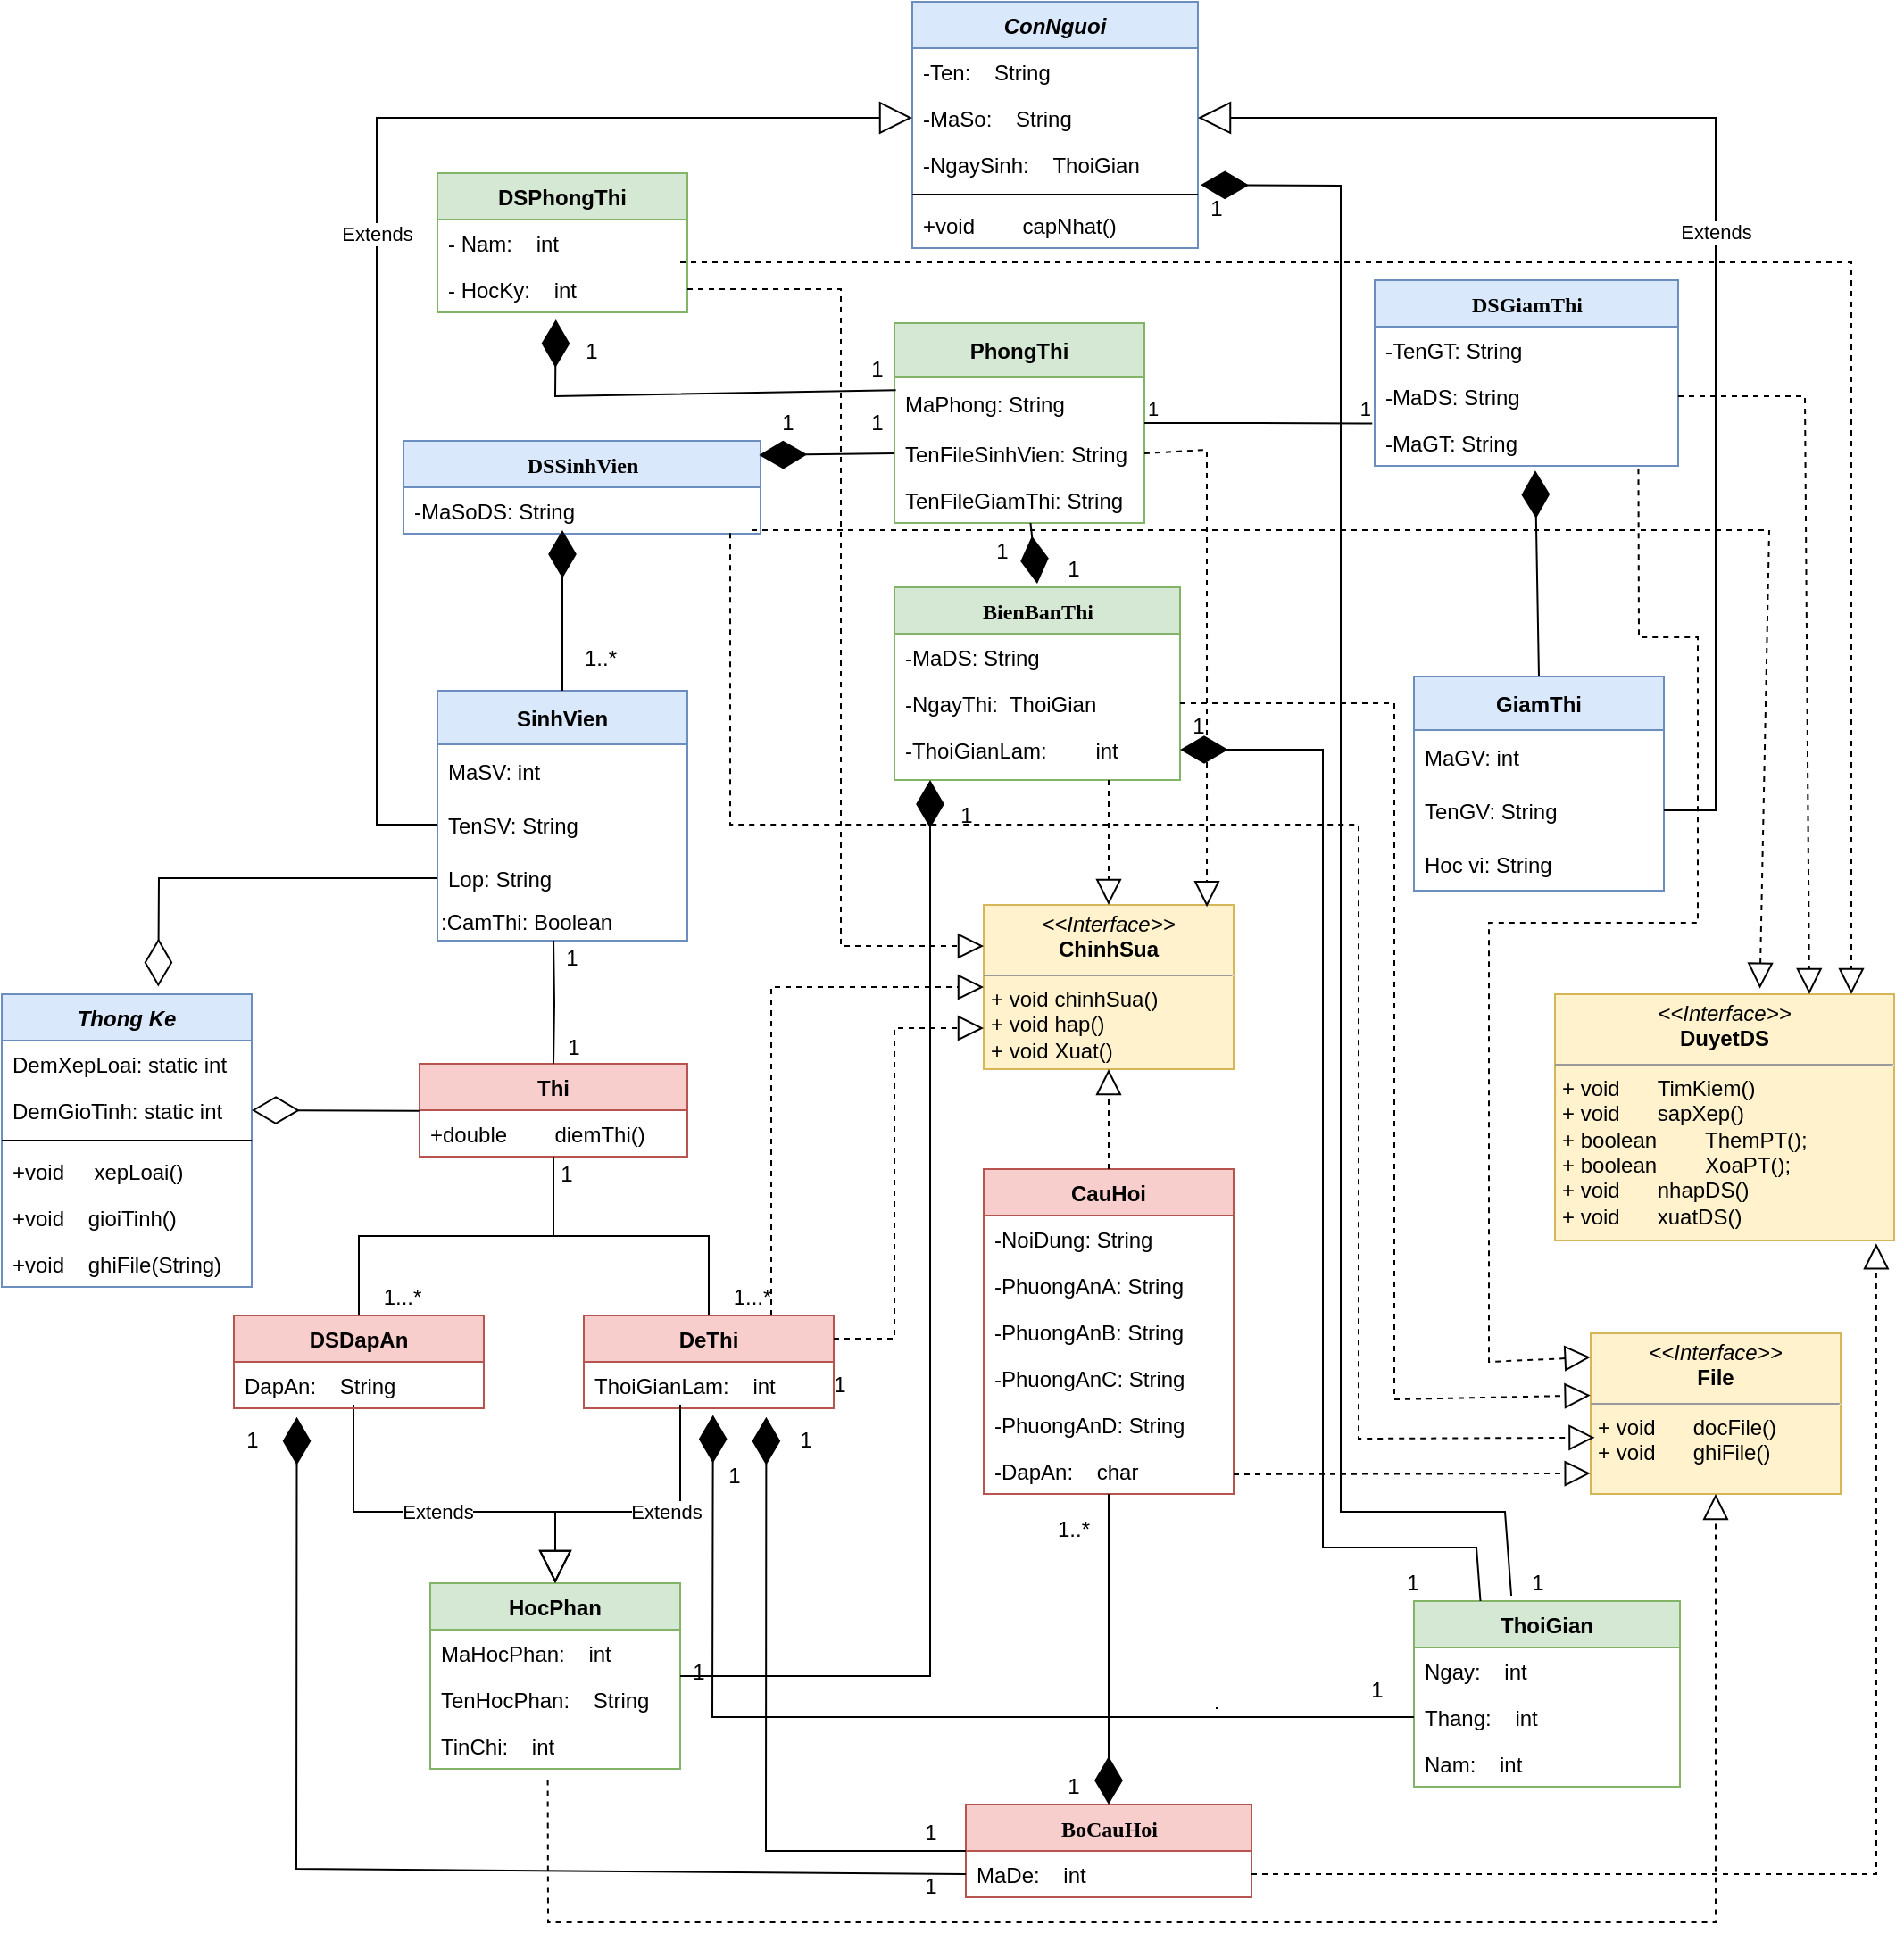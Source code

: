 <mxfile version="15.9.1" type="device"><diagram id="888fA8wcsc3p0e7W5yiQ" name="Page-1"><mxGraphModel dx="1483" dy="1996" grid="1" gridSize="10" guides="1" tooltips="1" connect="1" arrows="1" fold="1" page="1" pageScale="1" pageWidth="827" pageHeight="1169" math="0" shadow="0"><root><mxCell id="0"/><mxCell id="1" parent="0"/><mxCell id="bVT943FGyXnPH7Viw_Zc-40" value="CauHoi" style="swimlane;fontStyle=1;childLayout=stackLayout;horizontal=1;startSize=26;fillColor=#f8cecc;horizontalStack=0;resizeParent=1;resizeParentMax=0;resizeLast=0;collapsible=1;marginBottom=0;align=center;strokeColor=#b85450;" parent="1" vertex="1"><mxGeometry x="600" y="388" width="140" height="182" as="geometry"/></mxCell><mxCell id="bVT943FGyXnPH7Viw_Zc-127" value="-NoiDung: String" style="text;html=1;strokeColor=none;fillColor=none;align=left;verticalAlign=top;spacingLeft=4;spacingRight=4;whiteSpace=wrap;overflow=hidden;rotatable=0;points=[[0,0.5],[1,0.5]];portConstraint=eastwest;" parent="bVT943FGyXnPH7Viw_Zc-40" vertex="1"><mxGeometry y="26" width="140" height="26" as="geometry"/></mxCell><mxCell id="bVT943FGyXnPH7Viw_Zc-128" value="-PhuongAnA: String" style="text;html=1;strokeColor=none;fillColor=none;align=left;verticalAlign=top;spacingLeft=4;spacingRight=4;whiteSpace=wrap;overflow=hidden;rotatable=0;points=[[0,0.5],[1,0.5]];portConstraint=eastwest;" parent="bVT943FGyXnPH7Viw_Zc-40" vertex="1"><mxGeometry y="52" width="140" height="26" as="geometry"/></mxCell><mxCell id="bVT943FGyXnPH7Viw_Zc-129" value="-PhuongAnB: String" style="text;html=1;strokeColor=none;fillColor=none;align=left;verticalAlign=top;spacingLeft=4;spacingRight=4;whiteSpace=wrap;overflow=hidden;rotatable=0;points=[[0,0.5],[1,0.5]];portConstraint=eastwest;" parent="bVT943FGyXnPH7Viw_Zc-40" vertex="1"><mxGeometry y="78" width="140" height="26" as="geometry"/></mxCell><mxCell id="bVT943FGyXnPH7Viw_Zc-130" value="-PhuongAnC: String" style="text;html=1;strokeColor=none;fillColor=none;align=left;verticalAlign=top;spacingLeft=4;spacingRight=4;whiteSpace=wrap;overflow=hidden;rotatable=0;points=[[0,0.5],[1,0.5]];portConstraint=eastwest;" parent="bVT943FGyXnPH7Viw_Zc-40" vertex="1"><mxGeometry y="104" width="140" height="26" as="geometry"/></mxCell><mxCell id="bVT943FGyXnPH7Viw_Zc-131" value="-PhuongAnD: String" style="text;html=1;strokeColor=none;fillColor=none;align=left;verticalAlign=top;spacingLeft=4;spacingRight=4;whiteSpace=wrap;overflow=hidden;rotatable=0;points=[[0,0.5],[1,0.5]];portConstraint=eastwest;" parent="bVT943FGyXnPH7Viw_Zc-40" vertex="1"><mxGeometry y="130" width="140" height="26" as="geometry"/></mxCell><mxCell id="buDeYU5HftAUFWY_QKYO-1" value="-DapAn:    char" style="text;strokeColor=none;fillColor=none;align=left;verticalAlign=top;spacingLeft=4;spacingRight=4;overflow=hidden;rotatable=0;points=[[0,0.5],[1,0.5]];portConstraint=eastwest;" parent="bVT943FGyXnPH7Viw_Zc-40" vertex="1"><mxGeometry y="156" width="140" height="26" as="geometry"/></mxCell><mxCell id="bVT943FGyXnPH7Viw_Zc-1" value="SinhVien" style="swimlane;fontStyle=1;childLayout=stackLayout;horizontal=1;startSize=30;horizontalStack=0;resizeParent=1;resizeParentMax=0;resizeLast=0;collapsible=1;marginBottom=0;fillColor=#dae8fc;strokeColor=#6c8ebf;" parent="1" vertex="1"><mxGeometry x="294" y="120" width="140" height="140" as="geometry"/></mxCell><mxCell id="bVT943FGyXnPH7Viw_Zc-2" value="MaSV: int" style="text;strokeColor=none;fillColor=none;align=left;verticalAlign=middle;spacingLeft=4;spacingRight=4;overflow=hidden;points=[[0,0.5],[1,0.5]];portConstraint=eastwest;rotatable=0;" parent="bVT943FGyXnPH7Viw_Zc-1" vertex="1"><mxGeometry y="30" width="140" height="30" as="geometry"/></mxCell><object label="TenSV: String" id="bVT943FGyXnPH7Viw_Zc-3"><mxCell style="text;strokeColor=none;fillColor=none;align=left;verticalAlign=middle;spacingLeft=4;spacingRight=4;overflow=hidden;points=[[0,0.5],[1,0.5]];portConstraint=eastwest;rotatable=0;" parent="bVT943FGyXnPH7Viw_Zc-1" vertex="1"><mxGeometry y="60" width="140" height="30" as="geometry"/></mxCell></object><mxCell id="bVT943FGyXnPH7Viw_Zc-4" value="Lop: String" style="text;strokeColor=none;fillColor=none;align=left;verticalAlign=middle;spacingLeft=4;spacingRight=4;overflow=hidden;points=[[0,0.5],[1,0.5]];portConstraint=eastwest;rotatable=0;" parent="bVT943FGyXnPH7Viw_Zc-1" vertex="1"><mxGeometry y="90" width="140" height="30" as="geometry"/></mxCell><mxCell id="bVT943FGyXnPH7Viw_Zc-5" value=":CamThi: Boolean" style="text;html=1;resizable=0;autosize=1;align=left;verticalAlign=middle;points=[];fillColor=none;strokeColor=none;rounded=0;" parent="bVT943FGyXnPH7Viw_Zc-1" vertex="1"><mxGeometry y="120" width="140" height="20" as="geometry"/></mxCell><mxCell id="bVT943FGyXnPH7Viw_Zc-6" value="GiamThi" style="swimlane;fontStyle=1;childLayout=stackLayout;horizontal=1;startSize=30;horizontalStack=0;resizeParent=1;resizeParentMax=0;resizeLast=0;collapsible=1;marginBottom=0;align=center;fillColor=#dae8fc;strokeColor=#6c8ebf;" parent="1" vertex="1"><mxGeometry x="841" y="112" width="140" height="120" as="geometry"/></mxCell><mxCell id="bVT943FGyXnPH7Viw_Zc-7" value="MaGV: int" style="text;strokeColor=none;fillColor=none;align=left;verticalAlign=middle;spacingLeft=4;spacingRight=4;overflow=hidden;points=[[0,0.5],[1,0.5]];portConstraint=eastwest;rotatable=0;" parent="bVT943FGyXnPH7Viw_Zc-6" vertex="1"><mxGeometry y="30" width="140" height="30" as="geometry"/></mxCell><mxCell id="bVT943FGyXnPH7Viw_Zc-8" value="TenGV: String" style="text;strokeColor=none;fillColor=none;align=left;verticalAlign=middle;spacingLeft=4;spacingRight=4;overflow=hidden;points=[[0,0.5],[1,0.5]];portConstraint=eastwest;rotatable=0;" parent="bVT943FGyXnPH7Viw_Zc-6" vertex="1"><mxGeometry y="60" width="140" height="30" as="geometry"/></mxCell><mxCell id="bVT943FGyXnPH7Viw_Zc-9" value="Hoc vi: String" style="text;strokeColor=none;fillColor=none;align=left;verticalAlign=middle;spacingLeft=4;spacingRight=4;overflow=hidden;points=[[0,0.5],[1,0.5]];portConstraint=eastwest;rotatable=0;" parent="bVT943FGyXnPH7Viw_Zc-6" vertex="1"><mxGeometry y="90" width="140" height="30" as="geometry"/></mxCell><mxCell id="bVT943FGyXnPH7Viw_Zc-10" value="PhongThi" style="swimlane;fontStyle=1;childLayout=stackLayout;horizontal=1;startSize=30;horizontalStack=0;resizeParent=1;resizeParentMax=0;resizeLast=0;collapsible=1;marginBottom=0;align=center;fillColor=#d5e8d4;strokeColor=#82b366;" parent="1" vertex="1"><mxGeometry x="550" y="-86" width="140" height="112" as="geometry"/></mxCell><mxCell id="bVT943FGyXnPH7Viw_Zc-11" value="MaPhong: String" style="text;strokeColor=none;fillColor=none;align=left;verticalAlign=middle;spacingLeft=4;spacingRight=4;overflow=hidden;points=[[0,0.5],[1,0.5]];portConstraint=eastwest;rotatable=0;" parent="bVT943FGyXnPH7Viw_Zc-10" vertex="1"><mxGeometry y="30" width="140" height="30" as="geometry"/></mxCell><mxCell id="-dqZnvz-kBueW03aNQLX-1" value="TenFileSinhVien: String" style="text;strokeColor=none;fillColor=none;align=left;verticalAlign=top;spacingLeft=4;spacingRight=4;overflow=hidden;rotatable=0;points=[[0,0.5],[1,0.5]];portConstraint=eastwest;" vertex="1" parent="bVT943FGyXnPH7Viw_Zc-10"><mxGeometry y="60" width="140" height="26" as="geometry"/></mxCell><mxCell id="-dqZnvz-kBueW03aNQLX-2" value="TenFileGiamThi: String" style="text;strokeColor=none;fillColor=none;align=left;verticalAlign=top;spacingLeft=4;spacingRight=4;overflow=hidden;rotatable=0;points=[[0,0.5],[1,0.5]];portConstraint=eastwest;" vertex="1" parent="bVT943FGyXnPH7Viw_Zc-10"><mxGeometry y="86" width="140" height="26" as="geometry"/></mxCell><mxCell id="bVT943FGyXnPH7Viw_Zc-23" value="Thi" style="swimlane;fontStyle=1;align=center;verticalAlign=top;childLayout=stackLayout;horizontal=1;startSize=26;horizontalStack=0;resizeParent=1;resizeParentMax=0;resizeLast=0;collapsible=1;marginBottom=0;fillColor=#f8cecc;strokeColor=#b85450;" parent="1" vertex="1"><mxGeometry x="284" y="329" width="150" height="52" as="geometry"/></mxCell><mxCell id="bVT943FGyXnPH7Viw_Zc-24" value="+double        diemThi()" style="text;strokeColor=none;fillColor=none;align=left;verticalAlign=top;spacingLeft=4;spacingRight=4;overflow=hidden;rotatable=0;points=[[0,0.5],[1,0.5]];portConstraint=eastwest;" parent="bVT943FGyXnPH7Viw_Zc-23" vertex="1"><mxGeometry y="26" width="150" height="26" as="geometry"/></mxCell><mxCell id="bVT943FGyXnPH7Viw_Zc-25" value="HocPhan" style="swimlane;fontStyle=1;childLayout=stackLayout;horizontal=1;startSize=26;fillColor=#d5e8d4;horizontalStack=0;resizeParent=1;resizeParentMax=0;resizeLast=0;collapsible=1;marginBottom=0;align=center;strokeColor=#82b366;" parent="1" vertex="1"><mxGeometry x="290" y="620" width="140" height="104" as="geometry"/></mxCell><mxCell id="bVT943FGyXnPH7Viw_Zc-26" value="MaHocPhan:    int" style="text;strokeColor=none;fillColor=none;align=left;verticalAlign=top;spacingLeft=4;spacingRight=4;overflow=hidden;rotatable=0;points=[[0,0.5],[1,0.5]];portConstraint=eastwest;" parent="bVT943FGyXnPH7Viw_Zc-25" vertex="1"><mxGeometry y="26" width="140" height="26" as="geometry"/></mxCell><mxCell id="bVT943FGyXnPH7Viw_Zc-27" value="TenHocPhan:    String" style="text;strokeColor=none;fillColor=none;align=left;verticalAlign=top;spacingLeft=4;spacingRight=4;overflow=hidden;rotatable=0;points=[[0,0.5],[1,0.5]];portConstraint=eastwest;" parent="bVT943FGyXnPH7Viw_Zc-25" vertex="1"><mxGeometry y="52" width="140" height="26" as="geometry"/></mxCell><mxCell id="bVT943FGyXnPH7Viw_Zc-28" value="TinChi:    int" style="text;strokeColor=none;fillColor=none;align=left;verticalAlign=top;spacingLeft=4;spacingRight=4;overflow=hidden;rotatable=0;points=[[0,0.5],[1,0.5]];portConstraint=eastwest;" parent="bVT943FGyXnPH7Viw_Zc-25" vertex="1"><mxGeometry y="78" width="140" height="26" as="geometry"/></mxCell><mxCell id="bVT943FGyXnPH7Viw_Zc-32" value="1" style="text;html=1;align=center;verticalAlign=middle;resizable=0;points=[];autosize=1;strokeColor=none;fillColor=none;" parent="1" vertex="1"><mxGeometry x="359" y="260" width="20" height="20" as="geometry"/></mxCell><mxCell id="bVT943FGyXnPH7Viw_Zc-34" value="1" style="text;html=1;align=center;verticalAlign=middle;resizable=0;points=[];autosize=1;strokeColor=none;fillColor=none;" parent="1" vertex="1"><mxGeometry x="356" y="381" width="20" height="20" as="geometry"/></mxCell><mxCell id="bVT943FGyXnPH7Viw_Zc-35" value="1...*" style="text;html=1;align=center;verticalAlign=middle;resizable=0;points=[];autosize=1;strokeColor=none;fillColor=none;" parent="1" vertex="1"><mxGeometry x="450" y="450" width="40" height="20" as="geometry"/></mxCell><mxCell id="bVT943FGyXnPH7Viw_Zc-36" value="1...*" style="text;html=1;align=center;verticalAlign=middle;resizable=0;points=[];autosize=1;strokeColor=none;fillColor=none;" parent="1" vertex="1"><mxGeometry x="254" y="450" width="40" height="20" as="geometry"/></mxCell><mxCell id="bVT943FGyXnPH7Viw_Zc-37" value="DeThi" style="swimlane;fontStyle=1;childLayout=stackLayout;horizontal=1;startSize=26;fillColor=#f8cecc;horizontalStack=0;resizeParent=1;resizeParentMax=0;resizeLast=0;collapsible=1;marginBottom=0;align=center;strokeColor=#b85450;" parent="1" vertex="1"><mxGeometry x="376" y="470" width="140" height="52" as="geometry"/></mxCell><mxCell id="bVT943FGyXnPH7Viw_Zc-39" value="ThoiGianLam:    int" style="text;strokeColor=none;fillColor=none;align=left;verticalAlign=top;spacingLeft=4;spacingRight=4;overflow=hidden;rotatable=0;points=[[0,0.5],[1,0.5]];portConstraint=eastwest;" parent="bVT943FGyXnPH7Viw_Zc-37" vertex="1"><mxGeometry y="26" width="140" height="26" as="geometry"/></mxCell><mxCell id="bVT943FGyXnPH7Viw_Zc-47" value="1" style="text;html=1;align=center;verticalAlign=middle;resizable=0;points=[];autosize=1;strokeColor=none;fillColor=none;" parent="1" vertex="1"><mxGeometry x="509" y="499" width="20" height="20" as="geometry"/></mxCell><mxCell id="bVT943FGyXnPH7Viw_Zc-48" value="1" style="text;html=1;align=center;verticalAlign=middle;resizable=0;points=[];autosize=1;strokeColor=none;fillColor=none;" parent="1" vertex="1"><mxGeometry x="640" y="724" width="20" height="20" as="geometry"/></mxCell><mxCell id="bVT943FGyXnPH7Viw_Zc-49" value="&lt;p style=&quot;margin: 0px ; margin-top: 4px ; text-align: center&quot;&gt;&lt;i&gt;&amp;lt;&amp;lt;Interface&amp;gt;&amp;gt;&lt;/i&gt;&lt;br&gt;&lt;b&gt;File&lt;/b&gt;&lt;/p&gt;&lt;hr size=&quot;1&quot;&gt;&lt;p style=&quot;margin: 0px ; margin-left: 4px&quot;&gt;+ void&lt;span style=&quot;white-space: pre&quot;&gt;&#9;&lt;/span&gt;docFile()&lt;br&gt;+ void&lt;span style=&quot;white-space: pre&quot;&gt;&#9;&lt;/span&gt;ghiFile()&lt;/p&gt;" style="verticalAlign=top;align=left;overflow=fill;fontSize=12;fontFamily=Helvetica;html=1;fillColor=#fff2cc;strokeColor=#d6b656;" parent="1" vertex="1"><mxGeometry x="940" y="480" width="140" height="90" as="geometry"/></mxCell><mxCell id="bVT943FGyXnPH7Viw_Zc-50" value="Extends" style="endArrow=block;endSize=16;endFill=0;html=1;rounded=0;entryX=0.5;entryY=0;entryDx=0;entryDy=0;" parent="1" target="bVT943FGyXnPH7Viw_Zc-25" edge="1"><mxGeometry x="-0.192" width="160" relative="1" as="geometry"><mxPoint x="430" y="520" as="sourcePoint"/><mxPoint x="606" y="510" as="targetPoint"/><Array as="points"><mxPoint x="430" y="580"/><mxPoint x="360" y="580"/></Array><mxPoint as="offset"/></mxGeometry></mxCell><mxCell id="bVT943FGyXnPH7Viw_Zc-51" value="Extends" style="endArrow=block;endSize=16;endFill=0;html=1;rounded=0;entryX=0.5;entryY=0;entryDx=0;entryDy=0;" parent="1" target="bVT943FGyXnPH7Viw_Zc-25" edge="1"><mxGeometry width="160" relative="1" as="geometry"><mxPoint x="247" y="520" as="sourcePoint"/><mxPoint x="356" y="630" as="targetPoint"/><Array as="points"><mxPoint x="247" y="580"/><mxPoint x="360" y="580"/></Array></mxGeometry></mxCell><mxCell id="bVT943FGyXnPH7Viw_Zc-59" value="DSDapAn" style="swimlane;fontStyle=1;childLayout=stackLayout;horizontal=1;startSize=26;fillColor=#f8cecc;horizontalStack=0;resizeParent=1;resizeParentMax=0;resizeLast=0;collapsible=1;marginBottom=0;align=center;strokeColor=#b85450;" parent="1" vertex="1"><mxGeometry x="180" y="470" width="140" height="52" as="geometry"/></mxCell><mxCell id="bVT943FGyXnPH7Viw_Zc-61" value="DapAn:    String" style="text;strokeColor=none;fillColor=none;align=left;verticalAlign=top;spacingLeft=4;spacingRight=4;overflow=hidden;rotatable=0;points=[[0,0.5],[1,0.5]];portConstraint=eastwest;" parent="bVT943FGyXnPH7Viw_Zc-59" vertex="1"><mxGeometry y="26" width="140" height="26" as="geometry"/></mxCell><mxCell id="bVT943FGyXnPH7Viw_Zc-63" value="DSSinhVien" style="swimlane;html=1;fontStyle=1;align=center;verticalAlign=top;childLayout=stackLayout;horizontal=1;startSize=26;horizontalStack=0;resizeParent=1;resizeLast=0;collapsible=1;marginBottom=0;swimlaneFillColor=#ffffff;rounded=0;shadow=0;comic=0;labelBackgroundColor=none;strokeWidth=1;fillColor=#dae8fc;fontFamily=Verdana;fontSize=12;strokeColor=#6c8ebf;" parent="1" vertex="1"><mxGeometry x="275" y="-20" width="200" height="52" as="geometry"/></mxCell><mxCell id="bVT943FGyXnPH7Viw_Zc-64" value="-MaSoDS: String" style="text;html=1;strokeColor=none;fillColor=none;align=left;verticalAlign=top;spacingLeft=4;spacingRight=4;whiteSpace=wrap;overflow=hidden;rotatable=0;points=[[0,0.5],[1,0.5]];portConstraint=eastwest;" parent="bVT943FGyXnPH7Viw_Zc-63" vertex="1"><mxGeometry y="26" width="200" height="26" as="geometry"/></mxCell><mxCell id="bVT943FGyXnPH7Viw_Zc-71" value="BienBanThi" style="swimlane;html=1;fontStyle=1;align=center;verticalAlign=top;childLayout=stackLayout;horizontal=1;startSize=26;horizontalStack=0;resizeParent=1;resizeLast=0;collapsible=1;marginBottom=0;swimlaneFillColor=#ffffff;rounded=0;shadow=0;comic=0;labelBackgroundColor=none;strokeWidth=1;fillColor=#d5e8d4;fontFamily=Verdana;fontSize=12;strokeColor=#82b366;" parent="1" vertex="1"><mxGeometry x="550" y="62" width="160" height="108" as="geometry"><mxRectangle x="450" y="-310" width="140" height="26" as="alternateBounds"/></mxGeometry></mxCell><mxCell id="bVT943FGyXnPH7Viw_Zc-72" value="-MaDS: String" style="text;html=1;strokeColor=none;fillColor=none;align=left;verticalAlign=top;spacingLeft=4;spacingRight=4;whiteSpace=wrap;overflow=hidden;rotatable=0;points=[[0,0.5],[1,0.5]];portConstraint=eastwest;" parent="bVT943FGyXnPH7Viw_Zc-71" vertex="1"><mxGeometry y="26" width="160" height="26" as="geometry"/></mxCell><mxCell id="bVT943FGyXnPH7Viw_Zc-73" value="-NgayThi:&amp;nbsp; ThoiGian" style="text;html=1;strokeColor=none;fillColor=none;align=left;verticalAlign=top;spacingLeft=4;spacingRight=4;whiteSpace=wrap;overflow=hidden;rotatable=0;points=[[0,0.5],[1,0.5]];portConstraint=eastwest;" parent="bVT943FGyXnPH7Viw_Zc-71" vertex="1"><mxGeometry y="52" width="160" height="26" as="geometry"/></mxCell><mxCell id="bVT943FGyXnPH7Viw_Zc-86" style="edgeStyle=none;rounded=0;orthogonalLoop=1;jettySize=auto;html=1;exitX=0;exitY=0.5;exitDx=0;exitDy=0;" parent="bVT943FGyXnPH7Viw_Zc-71" edge="1"><mxGeometry relative="1" as="geometry"><mxPoint x="-1" y="177" as="sourcePoint"/><mxPoint x="-1" y="177" as="targetPoint"/></mxGeometry></mxCell><mxCell id="bVT943FGyXnPH7Viw_Zc-74" value="-ThoiGianLam:&lt;span style=&quot;white-space: pre&quot;&gt;&#9;&lt;/span&gt;int" style="text;html=1;strokeColor=none;fillColor=none;align=left;verticalAlign=top;spacingLeft=4;spacingRight=4;whiteSpace=wrap;overflow=hidden;rotatable=0;points=[[0,0.5],[1,0.5]];portConstraint=eastwest;" parent="bVT943FGyXnPH7Viw_Zc-71" vertex="1"><mxGeometry y="78" width="160" height="26" as="geometry"/></mxCell><mxCell id="bVT943FGyXnPH7Viw_Zc-87" value="DSGiamThi" style="swimlane;html=1;fontStyle=1;align=center;verticalAlign=top;childLayout=stackLayout;horizontal=1;startSize=26;horizontalStack=0;resizeParent=1;resizeLast=0;collapsible=1;marginBottom=0;swimlaneFillColor=#ffffff;rounded=0;shadow=0;comic=0;labelBackgroundColor=none;strokeWidth=1;fillColor=#dae8fc;fontFamily=Verdana;fontSize=12;strokeColor=#6c8ebf;" parent="1" vertex="1"><mxGeometry x="819" y="-110" width="170" height="104" as="geometry"><mxRectangle x="819" y="-110" width="110" height="26" as="alternateBounds"/></mxGeometry></mxCell><mxCell id="bVT943FGyXnPH7Viw_Zc-88" value="-TenGT: String" style="text;html=1;strokeColor=none;fillColor=none;align=left;verticalAlign=top;spacingLeft=4;spacingRight=4;whiteSpace=wrap;overflow=hidden;rotatable=0;points=[[0,0.5],[1,0.5]];portConstraint=eastwest;" parent="bVT943FGyXnPH7Viw_Zc-87" vertex="1"><mxGeometry y="26" width="170" height="26" as="geometry"/></mxCell><mxCell id="bVT943FGyXnPH7Viw_Zc-89" value="-MaDS: String" style="text;html=1;strokeColor=none;fillColor=none;align=left;verticalAlign=top;spacingLeft=4;spacingRight=4;whiteSpace=wrap;overflow=hidden;rotatable=0;points=[[0,0.5],[1,0.5]];portConstraint=eastwest;" parent="bVT943FGyXnPH7Viw_Zc-87" vertex="1"><mxGeometry y="52" width="170" height="26" as="geometry"/></mxCell><mxCell id="bVT943FGyXnPH7Viw_Zc-90" value="-MaGT: String&lt;br&gt;" style="text;html=1;strokeColor=none;fillColor=none;align=left;verticalAlign=top;spacingLeft=4;spacingRight=4;whiteSpace=wrap;overflow=hidden;rotatable=0;points=[[0,0.5],[1,0.5]];portConstraint=eastwest;" parent="bVT943FGyXnPH7Viw_Zc-87" vertex="1"><mxGeometry y="78" width="170" height="26" as="geometry"/></mxCell><mxCell id="bVT943FGyXnPH7Viw_Zc-144" style="edgeStyle=orthogonalEdgeStyle;rounded=0;orthogonalLoop=1;jettySize=auto;html=1;endArrow=none;endFill=0;" parent="1" edge="1"><mxGeometry relative="1" as="geometry"><mxPoint x="731.333" y="690" as="targetPoint"/><mxPoint x="730" y="690" as="sourcePoint"/></mxGeometry></mxCell><mxCell id="bVT943FGyXnPH7Viw_Zc-94" value="BoCauHoi" style="swimlane;html=1;fontStyle=1;align=center;verticalAlign=top;childLayout=stackLayout;horizontal=1;startSize=26;horizontalStack=0;resizeParent=1;resizeLast=0;collapsible=1;marginBottom=0;swimlaneFillColor=#ffffff;rounded=0;shadow=0;comic=0;labelBackgroundColor=none;strokeWidth=1;fillColor=#f8cecc;fontFamily=Verdana;fontSize=12;strokeColor=#b85450;" parent="1" vertex="1"><mxGeometry x="590" y="744" width="160" height="52" as="geometry"/></mxCell><mxCell id="Ru5XLZLmMsO2Eex7cmj4-51" value="MaDe:    int" style="text;strokeColor=none;fillColor=none;align=left;verticalAlign=top;spacingLeft=4;spacingRight=4;overflow=hidden;rotatable=0;points=[[0,0.5],[1,0.5]];portConstraint=eastwest;" parent="bVT943FGyXnPH7Viw_Zc-94" vertex="1"><mxGeometry y="26" width="160" height="26" as="geometry"/></mxCell><mxCell id="buDeYU5HftAUFWY_QKYO-7" value="DSPhongThi" style="swimlane;fontStyle=1;childLayout=stackLayout;horizontal=1;startSize=26;fillColor=#d5e8d4;horizontalStack=0;resizeParent=1;resizeParentMax=0;resizeLast=0;collapsible=1;marginBottom=0;strokeColor=#82b366;" parent="1" vertex="1"><mxGeometry x="294" y="-170" width="140" height="78" as="geometry"/></mxCell><mxCell id="buDeYU5HftAUFWY_QKYO-9" value="- Nam:    int" style="text;strokeColor=none;fillColor=none;align=left;verticalAlign=top;spacingLeft=4;spacingRight=4;overflow=hidden;rotatable=0;points=[[0,0.5],[1,0.5]];portConstraint=eastwest;" parent="buDeYU5HftAUFWY_QKYO-7" vertex="1"><mxGeometry y="26" width="140" height="26" as="geometry"/></mxCell><mxCell id="buDeYU5HftAUFWY_QKYO-10" value="- HocKy:    int" style="text;strokeColor=none;fillColor=none;align=left;verticalAlign=top;spacingLeft=4;spacingRight=4;overflow=hidden;rotatable=0;points=[[0,0.5],[1,0.5]];portConstraint=eastwest;" parent="buDeYU5HftAUFWY_QKYO-7" vertex="1"><mxGeometry y="52" width="140" height="26" as="geometry"/></mxCell><mxCell id="JO9SeLhTU6OnL8IGZhCy-1" value="1" style="text;html=1;align=center;verticalAlign=middle;resizable=0;points=[];autosize=1;strokeColor=none;fillColor=none;" parent="1" vertex="1"><mxGeometry x="580" y="180" width="20" height="20" as="geometry"/></mxCell><mxCell id="JO9SeLhTU6OnL8IGZhCy-2" value="1" style="text;html=1;align=center;verticalAlign=middle;resizable=0;points=[];autosize=1;strokeColor=none;fillColor=none;" parent="1" vertex="1"><mxGeometry x="430" y="660" width="20" height="20" as="geometry"/></mxCell><mxCell id="JO9SeLhTU6OnL8IGZhCy-10" value="ThoiGian" style="swimlane;fontStyle=1;childLayout=stackLayout;horizontal=1;startSize=26;fillColor=#d5e8d4;horizontalStack=0;resizeParent=1;resizeParentMax=0;resizeLast=0;collapsible=1;marginBottom=0;strokeColor=#82b366;" parent="1" vertex="1"><mxGeometry x="841" y="630" width="149" height="104" as="geometry"/></mxCell><mxCell id="JO9SeLhTU6OnL8IGZhCy-11" value="Ngay:    int" style="text;strokeColor=none;fillColor=none;align=left;verticalAlign=top;spacingLeft=4;spacingRight=4;overflow=hidden;rotatable=0;points=[[0,0.5],[1,0.5]];portConstraint=eastwest;" parent="JO9SeLhTU6OnL8IGZhCy-10" vertex="1"><mxGeometry y="26" width="149" height="26" as="geometry"/></mxCell><mxCell id="JO9SeLhTU6OnL8IGZhCy-12" value="Thang:    int" style="text;strokeColor=none;fillColor=none;align=left;verticalAlign=top;spacingLeft=4;spacingRight=4;overflow=hidden;rotatable=0;points=[[0,0.5],[1,0.5]];portConstraint=eastwest;" parent="JO9SeLhTU6OnL8IGZhCy-10" vertex="1"><mxGeometry y="52" width="149" height="26" as="geometry"/></mxCell><mxCell id="JO9SeLhTU6OnL8IGZhCy-13" value="Nam:    int" style="text;strokeColor=none;fillColor=none;align=left;verticalAlign=top;spacingLeft=4;spacingRight=4;overflow=hidden;rotatable=0;points=[[0,0.5],[1,0.5]];portConstraint=eastwest;" parent="JO9SeLhTU6OnL8IGZhCy-10" vertex="1"><mxGeometry y="78" width="149" height="26" as="geometry"/></mxCell><mxCell id="pzRVdSAB2xsxhme3yMUW-1" value="&lt;p style=&quot;margin: 0px ; margin-top: 4px ; text-align: center&quot;&gt;&lt;i&gt;&amp;lt;&amp;lt;Interface&amp;gt;&amp;gt;&lt;/i&gt;&lt;br&gt;&lt;b&gt;DuyetDS&lt;/b&gt;&lt;/p&gt;&lt;hr size=&quot;1&quot;&gt;&lt;p style=&quot;margin: 0px ; margin-left: 4px&quot;&gt;+ void&lt;span style=&quot;white-space: pre&quot;&gt;&#9;&lt;/span&gt;TimKiem()&lt;br&gt;+ void&lt;span style=&quot;white-space: pre&quot;&gt;&#9;&lt;/span&gt;sapXep()&lt;/p&gt;&lt;p style=&quot;margin: 0px ; margin-left: 4px&quot;&gt;+ boolean&lt;span style=&quot;white-space: pre&quot;&gt;&#9;&lt;/span&gt;ThemPT();&lt;/p&gt;&lt;p style=&quot;margin: 0px ; margin-left: 4px&quot;&gt;+ boolean&lt;span style=&quot;white-space: pre&quot;&gt;&#9;&lt;/span&gt;XoaPT();&lt;/p&gt;&lt;p style=&quot;margin: 0px ; margin-left: 4px&quot;&gt;+ void&lt;span style=&quot;white-space: pre&quot;&gt;&#9;&lt;/span&gt;nhapDS()&lt;/p&gt;&lt;p style=&quot;margin: 0px ; margin-left: 4px&quot;&gt;+ void&lt;span style=&quot;white-space: pre&quot;&gt;&#9;&lt;/span&gt;xuatDS()&lt;/p&gt;" style="verticalAlign=top;align=left;overflow=fill;fontSize=12;fontFamily=Helvetica;html=1;fillColor=#fff2cc;strokeColor=#d6b656;" parent="1" vertex="1"><mxGeometry x="920" y="290" width="190" height="138" as="geometry"/></mxCell><mxCell id="Ru5XLZLmMsO2Eex7cmj4-1" value="ConNguoi" style="swimlane;fontStyle=3;align=center;verticalAlign=top;childLayout=stackLayout;horizontal=1;startSize=26;horizontalStack=0;resizeParent=1;resizeParentMax=0;resizeLast=0;collapsible=1;marginBottom=0;fillColor=#dae8fc;strokeColor=#6c8ebf;" parent="1" vertex="1"><mxGeometry x="560" y="-266" width="160" height="138" as="geometry"/></mxCell><mxCell id="Ru5XLZLmMsO2Eex7cmj4-2" value="-Ten:    String" style="text;strokeColor=none;fillColor=none;align=left;verticalAlign=top;spacingLeft=4;spacingRight=4;overflow=hidden;rotatable=0;points=[[0,0.5],[1,0.5]];portConstraint=eastwest;" parent="Ru5XLZLmMsO2Eex7cmj4-1" vertex="1"><mxGeometry y="26" width="160" height="26" as="geometry"/></mxCell><mxCell id="Ru5XLZLmMsO2Eex7cmj4-6" value="-MaSo:    String" style="text;strokeColor=none;fillColor=none;align=left;verticalAlign=top;spacingLeft=4;spacingRight=4;overflow=hidden;rotatable=0;points=[[0,0.5],[1,0.5]];portConstraint=eastwest;" parent="Ru5XLZLmMsO2Eex7cmj4-1" vertex="1"><mxGeometry y="52" width="160" height="26" as="geometry"/></mxCell><mxCell id="Ru5XLZLmMsO2Eex7cmj4-5" value="-NgaySinh:    ThoiGian" style="text;strokeColor=none;fillColor=none;align=left;verticalAlign=top;spacingLeft=4;spacingRight=4;overflow=hidden;rotatable=0;points=[[0,0.5],[1,0.5]];portConstraint=eastwest;" parent="Ru5XLZLmMsO2Eex7cmj4-1" vertex="1"><mxGeometry y="78" width="160" height="26" as="geometry"/></mxCell><mxCell id="Ru5XLZLmMsO2Eex7cmj4-3" value="" style="line;strokeWidth=1;fillColor=none;align=left;verticalAlign=middle;spacingTop=-1;spacingLeft=3;spacingRight=3;rotatable=0;labelPosition=right;points=[];portConstraint=eastwest;" parent="Ru5XLZLmMsO2Eex7cmj4-1" vertex="1"><mxGeometry y="104" width="160" height="8" as="geometry"/></mxCell><mxCell id="Ru5XLZLmMsO2Eex7cmj4-4" value="+void        capNhat()" style="text;strokeColor=none;fillColor=none;align=left;verticalAlign=top;spacingLeft=4;spacingRight=4;overflow=hidden;rotatable=0;points=[[0,0.5],[1,0.5]];portConstraint=eastwest;" parent="Ru5XLZLmMsO2Eex7cmj4-1" vertex="1"><mxGeometry y="112" width="160" height="26" as="geometry"/></mxCell><mxCell id="Ru5XLZLmMsO2Eex7cmj4-8" value="Extends" style="endArrow=block;endSize=16;endFill=0;html=1;rounded=0;exitX=0;exitY=0.5;exitDx=0;exitDy=0;entryX=0;entryY=0.5;entryDx=0;entryDy=0;" parent="1" source="bVT943FGyXnPH7Viw_Zc-3" target="Ru5XLZLmMsO2Eex7cmj4-6" edge="1"><mxGeometry width="160" relative="1" as="geometry"><mxPoint x="210" y="-200" as="sourcePoint"/><mxPoint x="370" y="-200" as="targetPoint"/><Array as="points"><mxPoint x="260" y="195"/><mxPoint x="260" y="-201"/></Array></mxGeometry></mxCell><mxCell id="Ru5XLZLmMsO2Eex7cmj4-10" value="Extends" style="endArrow=block;endSize=16;endFill=0;html=1;rounded=0;entryX=1;entryY=0.5;entryDx=0;entryDy=0;exitX=1;exitY=0.5;exitDx=0;exitDy=0;" parent="1" source="bVT943FGyXnPH7Viw_Zc-8" target="Ru5XLZLmMsO2Eex7cmj4-6" edge="1"><mxGeometry width="160" relative="1" as="geometry"><mxPoint x="810" y="-180" as="sourcePoint"/><mxPoint x="970" y="-180" as="targetPoint"/><Array as="points"><mxPoint x="1010" y="187"/><mxPoint x="1010" y="-201"/></Array></mxGeometry></mxCell><mxCell id="Ru5XLZLmMsO2Eex7cmj4-15" value="" style="endArrow=block;dashed=1;endFill=0;endSize=12;html=1;rounded=0;entryX=0.5;entryY=1;entryDx=0;entryDy=0;exitX=0.47;exitY=1.242;exitDx=0;exitDy=0;exitPerimeter=0;" parent="1" source="bVT943FGyXnPH7Viw_Zc-28" target="bVT943FGyXnPH7Viw_Zc-49" edge="1"><mxGeometry width="160" relative="1" as="geometry"><mxPoint x="430" y="830" as="sourcePoint"/><mxPoint x="590" y="830" as="targetPoint"/><Array as="points"><mxPoint x="356" y="810"/><mxPoint x="1010" y="810"/></Array></mxGeometry></mxCell><mxCell id="Ru5XLZLmMsO2Eex7cmj4-17" value="" style="endArrow=block;dashed=1;endFill=0;endSize=12;html=1;rounded=0;entryX=-0.001;entryY=0.149;entryDx=0;entryDy=0;exitX=0.869;exitY=1.062;exitDx=0;exitDy=0;exitPerimeter=0;entryPerimeter=0;" parent="1" source="bVT943FGyXnPH7Viw_Zc-90" target="bVT943FGyXnPH7Viw_Zc-49" edge="1"><mxGeometry width="160" relative="1" as="geometry"><mxPoint x="1160" y="180" as="sourcePoint"/><mxPoint x="1320" y="180" as="targetPoint"/><Array as="points"><mxPoint x="967" y="90"/><mxPoint x="1000" y="90"/><mxPoint x="1000" y="250"/><mxPoint x="883" y="250"/><mxPoint x="883" y="496"/></Array></mxGeometry></mxCell><mxCell id="Ru5XLZLmMsO2Eex7cmj4-18" value="" style="endArrow=block;dashed=1;endFill=0;endSize=12;html=1;rounded=0;entryX=0.016;entryY=0.649;entryDx=0;entryDy=0;exitX=0.915;exitY=0.985;exitDx=0;exitDy=0;entryPerimeter=0;exitPerimeter=0;" parent="1" source="bVT943FGyXnPH7Viw_Zc-64" target="bVT943FGyXnPH7Viw_Zc-49" edge="1"><mxGeometry width="160" relative="1" as="geometry"><mxPoint x="930" y="450" as="sourcePoint"/><mxPoint x="1090" y="450" as="targetPoint"/><Array as="points"><mxPoint x="458" y="195"/><mxPoint x="810" y="195"/><mxPoint x="810" y="539"/></Array></mxGeometry></mxCell><mxCell id="Ru5XLZLmMsO2Eex7cmj4-20" value="" style="endArrow=block;dashed=1;endFill=0;endSize=12;html=1;rounded=0;entryX=-0.001;entryY=0.386;entryDx=0;entryDy=0;exitX=1;exitY=0.5;exitDx=0;exitDy=0;entryPerimeter=0;" parent="1" source="bVT943FGyXnPH7Viw_Zc-73" target="bVT943FGyXnPH7Viw_Zc-49" edge="1"><mxGeometry width="160" relative="1" as="geometry"><mxPoint x="810" y="240" as="sourcePoint"/><mxPoint x="940" y="440" as="targetPoint"/><Array as="points"><mxPoint x="830" y="127"/><mxPoint x="830" y="517"/></Array></mxGeometry></mxCell><mxCell id="Ru5XLZLmMsO2Eex7cmj4-21" value="" style="endArrow=block;dashed=1;endFill=0;endSize=12;html=1;rounded=0;exitX=1;exitY=0.5;exitDx=0;exitDy=0;entryX=0.75;entryY=0;entryDx=0;entryDy=0;" parent="1" source="bVT943FGyXnPH7Viw_Zc-89" target="pzRVdSAB2xsxhme3yMUW-1" edge="1"><mxGeometry width="160" relative="1" as="geometry"><mxPoint x="1028" y="-80" as="sourcePoint"/><mxPoint x="1060" y="280" as="targetPoint"/><Array as="points"><mxPoint x="1060" y="-45"/></Array></mxGeometry></mxCell><mxCell id="Ru5XLZLmMsO2Eex7cmj4-22" value="" style="endArrow=block;dashed=1;endFill=0;endSize=12;html=1;rounded=0;" parent="1" edge="1"><mxGeometry width="160" relative="1" as="geometry"><mxPoint x="430" y="-120" as="sourcePoint"/><mxPoint x="1086" y="290" as="targetPoint"/><Array as="points"><mxPoint x="1086" y="-120"/></Array></mxGeometry></mxCell><mxCell id="Ru5XLZLmMsO2Eex7cmj4-23" value="" style="endArrow=block;dashed=1;endFill=0;endSize=12;html=1;rounded=0;entryX=0.604;entryY=-0.023;entryDx=0;entryDy=0;entryPerimeter=0;" parent="1" target="pzRVdSAB2xsxhme3yMUW-1" edge="1"><mxGeometry width="160" relative="1" as="geometry"><mxPoint x="470" y="30" as="sourcePoint"/><mxPoint x="1350" y="110" as="targetPoint"/><Array as="points"><mxPoint x="1040" y="30"/></Array></mxGeometry></mxCell><mxCell id="Ru5XLZLmMsO2Eex7cmj4-24" value="" style="endArrow=block;dashed=1;endFill=0;endSize=12;html=1;rounded=0;entryX=-0.001;entryY=0.872;entryDx=0;entryDy=0;entryPerimeter=0;" parent="1" target="bVT943FGyXnPH7Viw_Zc-49" edge="1"><mxGeometry width="160" relative="1" as="geometry"><mxPoint x="740" y="559" as="sourcePoint"/><mxPoint x="920" y="560" as="targetPoint"/></mxGeometry></mxCell><mxCell id="Ru5XLZLmMsO2Eex7cmj4-30" value="" style="endArrow=none;html=1;edgeStyle=orthogonalEdgeStyle;rounded=0;entryX=-0.008;entryY=1.088;entryDx=0;entryDy=0;exitX=1;exitY=0.5;exitDx=0;exitDy=0;entryPerimeter=0;" parent="1" source="bVT943FGyXnPH7Viw_Zc-10" target="bVT943FGyXnPH7Viw_Zc-89" edge="1"><mxGeometry relative="1" as="geometry"><mxPoint x="640" y="-100" as="sourcePoint"/><mxPoint x="800" y="-100" as="targetPoint"/></mxGeometry></mxCell><mxCell id="Ru5XLZLmMsO2Eex7cmj4-31" value="1" style="edgeLabel;resizable=0;html=1;align=left;verticalAlign=bottom;" parent="Ru5XLZLmMsO2Eex7cmj4-30" connectable="0" vertex="1"><mxGeometry x="-1" relative="1" as="geometry"/></mxCell><mxCell id="Ru5XLZLmMsO2Eex7cmj4-32" value="1" style="edgeLabel;resizable=0;html=1;align=right;verticalAlign=bottom;" parent="Ru5XLZLmMsO2Eex7cmj4-30" connectable="0" vertex="1"><mxGeometry x="1" relative="1" as="geometry"/></mxCell><mxCell id="Ru5XLZLmMsO2Eex7cmj4-35" value="" style="endArrow=diamondThin;endFill=1;endSize=24;html=1;rounded=0;exitX=0.5;exitY=0;exitDx=0;exitDy=0;" parent="1" source="bVT943FGyXnPH7Viw_Zc-1" edge="1"><mxGeometry width="160" relative="1" as="geometry"><mxPoint x="350" y="90" as="sourcePoint"/><mxPoint x="364" y="30" as="targetPoint"/></mxGeometry></mxCell><mxCell id="Ru5XLZLmMsO2Eex7cmj4-36" value="" style="endArrow=diamondThin;endFill=1;endSize=24;html=1;rounded=0;exitX=0.5;exitY=0;exitDx=0;exitDy=0;entryX=0.529;entryY=1.099;entryDx=0;entryDy=0;entryPerimeter=0;" parent="1" source="bVT943FGyXnPH7Viw_Zc-6" target="bVT943FGyXnPH7Viw_Zc-90" edge="1"><mxGeometry width="160" relative="1" as="geometry"><mxPoint x="910" y="50" as="sourcePoint"/><mxPoint x="1070" y="50" as="targetPoint"/></mxGeometry></mxCell><mxCell id="Ru5XLZLmMsO2Eex7cmj4-37" value="" style="endArrow=diamondThin;endFill=1;endSize=24;html=1;rounded=0;exitX=1.04;exitY=1.08;exitDx=0;exitDy=0;entryX=0.474;entryY=1.154;entryDx=0;entryDy=0;entryPerimeter=0;exitPerimeter=0;" parent="1" source="Ru5XLZLmMsO2Eex7cmj4-62" target="buDeYU5HftAUFWY_QKYO-10" edge="1"><mxGeometry width="160" relative="1" as="geometry"><mxPoint x="895" y="122" as="sourcePoint"/><mxPoint x="892.93" y="6.574" as="targetPoint"/><Array as="points"><mxPoint x="360" y="-45"/></Array></mxGeometry></mxCell><mxCell id="Ru5XLZLmMsO2Eex7cmj4-38" value="" style="endArrow=none;html=1;edgeStyle=orthogonalEdgeStyle;rounded=0;entryX=0.5;entryY=0;entryDx=0;entryDy=0;" parent="1" target="bVT943FGyXnPH7Viw_Zc-23" edge="1"><mxGeometry relative="1" as="geometry"><mxPoint x="359" y="260" as="sourcePoint"/><mxPoint x="290" y="260" as="targetPoint"/></mxGeometry></mxCell><mxCell id="Ru5XLZLmMsO2Eex7cmj4-41" value="" style="endArrow=none;html=1;edgeStyle=orthogonalEdgeStyle;rounded=0;exitX=0.5;exitY=0;exitDx=0;exitDy=0;" parent="1" source="bVT943FGyXnPH7Viw_Zc-59" target="bVT943FGyXnPH7Viw_Zc-23" edge="1"><mxGeometry relative="1" as="geometry"><mxPoint x="460" y="320" as="sourcePoint"/><mxPoint x="620" y="320" as="targetPoint"/></mxGeometry></mxCell><mxCell id="Ru5XLZLmMsO2Eex7cmj4-44" value="" style="endArrow=none;html=1;edgeStyle=orthogonalEdgeStyle;rounded=0;exitX=0.5;exitY=0;exitDx=0;exitDy=0;" parent="1" source="bVT943FGyXnPH7Viw_Zc-37" target="bVT943FGyXnPH7Viw_Zc-23" edge="1"><mxGeometry relative="1" as="geometry"><mxPoint x="460" y="320" as="sourcePoint"/><mxPoint x="620" y="320" as="targetPoint"/></mxGeometry></mxCell><mxCell id="Ru5XLZLmMsO2Eex7cmj4-47" value="1" style="text;html=1;align=center;verticalAlign=middle;resizable=0;points=[];autosize=1;strokeColor=none;fillColor=none;" parent="1" vertex="1"><mxGeometry x="360" y="310" width="20" height="20" as="geometry"/></mxCell><mxCell id="Ru5XLZLmMsO2Eex7cmj4-48" value="" style="endArrow=diamondThin;endFill=1;endSize=24;html=1;rounded=0;exitX=0;exitY=0.5;exitDx=0;exitDy=0;entryX=0.996;entryY=0.153;entryDx=0;entryDy=0;entryPerimeter=0;" parent="1" source="-dqZnvz-kBueW03aNQLX-1" target="bVT943FGyXnPH7Viw_Zc-63" edge="1"><mxGeometry width="160" relative="1" as="geometry"><mxPoint x="400" y="80" as="sourcePoint"/><mxPoint x="560" y="80" as="targetPoint"/></mxGeometry></mxCell><mxCell id="Ru5XLZLmMsO2Eex7cmj4-49" value="" style="endArrow=diamondThin;endFill=1;endSize=24;html=1;rounded=0;entryX=0.5;entryY=0;entryDx=0;entryDy=0;" parent="1" source="bVT943FGyXnPH7Viw_Zc-40" target="bVT943FGyXnPH7Viw_Zc-94" edge="1"><mxGeometry width="160" relative="1" as="geometry"><mxPoint x="590" y="600" as="sourcePoint"/><mxPoint x="750" y="600" as="targetPoint"/></mxGeometry></mxCell><mxCell id="Ru5XLZLmMsO2Eex7cmj4-50" value="1..*" style="text;html=1;align=center;verticalAlign=middle;resizable=0;points=[];autosize=1;strokeColor=none;fillColor=none;" parent="1" vertex="1"><mxGeometry x="635" y="580" width="30" height="20" as="geometry"/></mxCell><mxCell id="Ru5XLZLmMsO2Eex7cmj4-52" value="" style="endArrow=diamondThin;endFill=1;endSize=24;html=1;rounded=0;" parent="1" source="bVT943FGyXnPH7Viw_Zc-25" edge="1"><mxGeometry width="160" relative="1" as="geometry"><mxPoint x="470" y="700" as="sourcePoint"/><mxPoint x="570" y="170" as="targetPoint"/><Array as="points"><mxPoint x="570" y="672"/></Array></mxGeometry></mxCell><mxCell id="Ru5XLZLmMsO2Eex7cmj4-53" value="" style="endArrow=diamondThin;endFill=1;endSize=24;html=1;rounded=0;entryX=0.73;entryY=1.187;entryDx=0;entryDy=0;entryPerimeter=0;" parent="1" source="bVT943FGyXnPH7Viw_Zc-94" target="bVT943FGyXnPH7Viw_Zc-39" edge="1"><mxGeometry width="160" relative="1" as="geometry"><mxPoint x="440" y="590" as="sourcePoint"/><mxPoint x="600" y="590" as="targetPoint"/><Array as="points"><mxPoint x="478" y="770"/></Array></mxGeometry></mxCell><mxCell id="Ru5XLZLmMsO2Eex7cmj4-54" value="" style="endArrow=diamondThin;endFill=1;endSize=24;html=1;rounded=0;exitX=0;exitY=0.5;exitDx=0;exitDy=0;entryX=0.252;entryY=1.187;entryDx=0;entryDy=0;entryPerimeter=0;" parent="1" source="Ru5XLZLmMsO2Eex7cmj4-51" target="bVT943FGyXnPH7Viw_Zc-61" edge="1"><mxGeometry width="160" relative="1" as="geometry"><mxPoint x="170" y="570" as="sourcePoint"/><mxPoint x="330" y="570" as="targetPoint"/><Array as="points"><mxPoint x="215" y="780"/></Array></mxGeometry></mxCell><mxCell id="Ru5XLZLmMsO2Eex7cmj4-55" value="&lt;p style=&quot;margin: 0px ; margin-top: 4px ; text-align: center&quot;&gt;&lt;i&gt;&amp;lt;&amp;lt;Interface&amp;gt;&amp;gt;&lt;/i&gt;&lt;br&gt;&lt;b&gt;ChinhSua&lt;/b&gt;&lt;/p&gt;&lt;hr size=&quot;1&quot;&gt;&lt;p style=&quot;margin: 0px ; margin-left: 4px&quot;&gt;+ void chinhSua()&lt;/p&gt;&lt;p style=&quot;margin: 0px ; margin-left: 4px&quot;&gt;+ void hap()&lt;/p&gt;&lt;p style=&quot;margin: 0px ; margin-left: 4px&quot;&gt;+ void Xuat()&lt;/p&gt;" style="verticalAlign=top;align=left;overflow=fill;fontSize=12;fontFamily=Helvetica;html=1;fillColor=#fff2cc;strokeColor=#d6b656;" parent="1" vertex="1"><mxGeometry x="600" y="240" width="140" height="92" as="geometry"/></mxCell><mxCell id="Ru5XLZLmMsO2Eex7cmj4-56" value="" style="endArrow=diamondThin;endFill=1;endSize=24;html=1;rounded=0;" parent="1" source="bVT943FGyXnPH7Viw_Zc-10" edge="1"><mxGeometry width="160" relative="1" as="geometry"><mxPoint x="720" y="40" as="sourcePoint"/><mxPoint x="630" y="60" as="targetPoint"/></mxGeometry></mxCell><mxCell id="Ru5XLZLmMsO2Eex7cmj4-57" value="1" style="text;html=1;align=center;verticalAlign=middle;resizable=0;points=[];autosize=1;strokeColor=none;fillColor=none;" parent="1" vertex="1"><mxGeometry x="640" y="42" width="20" height="20" as="geometry"/></mxCell><mxCell id="Ru5XLZLmMsO2Eex7cmj4-58" value="1" style="text;html=1;align=center;verticalAlign=middle;resizable=0;points=[];autosize=1;strokeColor=none;fillColor=none;" parent="1" vertex="1"><mxGeometry x="600" y="32" width="20" height="20" as="geometry"/></mxCell><mxCell id="Ru5XLZLmMsO2Eex7cmj4-59" value="1" style="text;html=1;align=center;verticalAlign=middle;resizable=0;points=[];autosize=1;strokeColor=none;fillColor=none;" parent="1" vertex="1"><mxGeometry x="480" y="-40" width="20" height="20" as="geometry"/></mxCell><mxCell id="Ru5XLZLmMsO2Eex7cmj4-61" value="1" style="text;html=1;align=center;verticalAlign=middle;resizable=0;points=[];autosize=1;strokeColor=none;fillColor=none;" parent="1" vertex="1"><mxGeometry x="530" y="-40" width="20" height="20" as="geometry"/></mxCell><mxCell id="Ru5XLZLmMsO2Eex7cmj4-62" value="1" style="text;html=1;align=center;verticalAlign=middle;resizable=0;points=[];autosize=1;strokeColor=none;fillColor=none;" parent="1" vertex="1"><mxGeometry x="530" y="-70" width="20" height="20" as="geometry"/></mxCell><mxCell id="Ru5XLZLmMsO2Eex7cmj4-63" value="1" style="text;html=1;align=center;verticalAlign=middle;resizable=0;points=[];autosize=1;strokeColor=none;fillColor=none;" parent="1" vertex="1"><mxGeometry x="370" y="-80" width="20" height="20" as="geometry"/></mxCell><mxCell id="Ru5XLZLmMsO2Eex7cmj4-64" value="1..*" style="text;html=1;align=center;verticalAlign=middle;resizable=0;points=[];autosize=1;strokeColor=none;fillColor=none;" parent="1" vertex="1"><mxGeometry x="370" y="92" width="30" height="20" as="geometry"/></mxCell><mxCell id="Ru5XLZLmMsO2Eex7cmj4-65" value="1" style="text;html=1;align=center;verticalAlign=middle;resizable=0;points=[];autosize=1;strokeColor=none;fillColor=none;" parent="1" vertex="1"><mxGeometry x="560" y="750" width="20" height="20" as="geometry"/></mxCell><mxCell id="Ru5XLZLmMsO2Eex7cmj4-66" value="1" style="text;html=1;align=center;verticalAlign=middle;resizable=0;points=[];autosize=1;strokeColor=none;fillColor=none;" parent="1" vertex="1"><mxGeometry x="490" y="530" width="20" height="20" as="geometry"/></mxCell><mxCell id="Ru5XLZLmMsO2Eex7cmj4-67" value="1" style="text;html=1;align=center;verticalAlign=middle;resizable=0;points=[];autosize=1;strokeColor=none;fillColor=none;" parent="1" vertex="1"><mxGeometry x="180" y="530" width="20" height="20" as="geometry"/></mxCell><mxCell id="Ru5XLZLmMsO2Eex7cmj4-68" value="1" style="text;html=1;align=center;verticalAlign=middle;resizable=0;points=[];autosize=1;strokeColor=none;fillColor=none;" parent="1" vertex="1"><mxGeometry x="560" y="780" width="20" height="20" as="geometry"/></mxCell><mxCell id="Ru5XLZLmMsO2Eex7cmj4-69" value="" style="endArrow=diamondThin;endFill=1;endSize=24;html=1;rounded=0;exitX=0.366;exitY=-0.029;exitDx=0;exitDy=0;exitPerimeter=0;entryX=1.01;entryY=0.945;entryDx=0;entryDy=0;entryPerimeter=0;" parent="1" source="JO9SeLhTU6OnL8IGZhCy-10" target="Ru5XLZLmMsO2Eex7cmj4-5" edge="1"><mxGeometry width="160" relative="1" as="geometry"><mxPoint x="720" y="620" as="sourcePoint"/><mxPoint x="700" y="-130" as="targetPoint"/><Array as="points"><mxPoint x="892" y="580"/><mxPoint x="800" y="580"/><mxPoint x="800" y="-163"/></Array></mxGeometry></mxCell><mxCell id="Ru5XLZLmMsO2Eex7cmj4-70" value="" style="endArrow=diamondThin;endFill=1;endSize=24;html=1;rounded=0;entryX=0.517;entryY=1.143;entryDx=0;entryDy=0;entryPerimeter=0;exitX=0;exitY=0.5;exitDx=0;exitDy=0;" parent="1" source="JO9SeLhTU6OnL8IGZhCy-12" target="bVT943FGyXnPH7Viw_Zc-39" edge="1"><mxGeometry width="160" relative="1" as="geometry"><mxPoint x="520" y="630" as="sourcePoint"/><mxPoint x="680" y="630" as="targetPoint"/><Array as="points"><mxPoint x="448" y="695"/></Array></mxGeometry></mxCell><mxCell id="Ru5XLZLmMsO2Eex7cmj4-71" value="1" style="text;html=1;align=center;verticalAlign=middle;resizable=0;points=[];autosize=1;strokeColor=none;fillColor=none;" parent="1" vertex="1"><mxGeometry x="450" y="550" width="20" height="20" as="geometry"/></mxCell><mxCell id="Ru5XLZLmMsO2Eex7cmj4-72" value="1" style="text;html=1;align=center;verticalAlign=middle;resizable=0;points=[];autosize=1;strokeColor=none;fillColor=none;" parent="1" vertex="1"><mxGeometry x="810" y="670" width="20" height="20" as="geometry"/></mxCell><mxCell id="Ru5XLZLmMsO2Eex7cmj4-73" value="1" style="text;html=1;align=center;verticalAlign=middle;resizable=0;points=[];autosize=1;strokeColor=none;fillColor=none;" parent="1" vertex="1"><mxGeometry x="900" y="610" width="20" height="20" as="geometry"/></mxCell><mxCell id="Ru5XLZLmMsO2Eex7cmj4-74" value="1" style="text;html=1;align=center;verticalAlign=middle;resizable=0;points=[];autosize=1;strokeColor=none;fillColor=none;" parent="1" vertex="1"><mxGeometry x="830" y="610" width="20" height="20" as="geometry"/></mxCell><mxCell id="Ru5XLZLmMsO2Eex7cmj4-75" value="1" style="text;html=1;align=center;verticalAlign=middle;resizable=0;points=[];autosize=1;strokeColor=none;fillColor=none;" parent="1" vertex="1"><mxGeometry x="710" y="130" width="20" height="20" as="geometry"/></mxCell><mxCell id="Ru5XLZLmMsO2Eex7cmj4-76" value="1" style="text;html=1;align=center;verticalAlign=middle;resizable=0;points=[];autosize=1;strokeColor=none;fillColor=none;" parent="1" vertex="1"><mxGeometry x="720" y="-160" width="20" height="20" as="geometry"/></mxCell><mxCell id="Ru5XLZLmMsO2Eex7cmj4-77" value="" style="endArrow=diamondThin;endFill=1;endSize=24;html=1;rounded=0;entryX=1;entryY=0.5;entryDx=0;entryDy=0;exitX=0.25;exitY=0;exitDx=0;exitDy=0;" parent="1" source="JO9SeLhTU6OnL8IGZhCy-10" target="bVT943FGyXnPH7Viw_Zc-74" edge="1"><mxGeometry width="160" relative="1" as="geometry"><mxPoint x="620" y="190" as="sourcePoint"/><mxPoint x="780" y="190" as="targetPoint"/><Array as="points"><mxPoint x="876" y="600"/><mxPoint x="790" y="600"/><mxPoint x="790" y="153"/></Array></mxGeometry></mxCell><mxCell id="Ru5XLZLmMsO2Eex7cmj4-78" value="" style="endArrow=block;dashed=1;endFill=0;endSize=12;html=1;rounded=0;entryX=0.947;entryY=1.012;entryDx=0;entryDy=0;entryPerimeter=0;exitX=1;exitY=0.5;exitDx=0;exitDy=0;" parent="1" source="Ru5XLZLmMsO2Eex7cmj4-51" target="pzRVdSAB2xsxhme3yMUW-1" edge="1"><mxGeometry width="160" relative="1" as="geometry"><mxPoint x="850" y="770" as="sourcePoint"/><mxPoint x="1010" y="770" as="targetPoint"/><Array as="points"><mxPoint x="1100" y="783"/></Array></mxGeometry></mxCell><mxCell id="Ru5XLZLmMsO2Eex7cmj4-79" value="" style="endArrow=block;dashed=1;endFill=0;endSize=12;html=1;rounded=0;entryX=0;entryY=0.5;entryDx=0;entryDy=0;exitX=0.75;exitY=0;exitDx=0;exitDy=0;" parent="1" source="bVT943FGyXnPH7Viw_Zc-37" target="Ru5XLZLmMsO2Eex7cmj4-55" edge="1"><mxGeometry width="160" relative="1" as="geometry"><mxPoint x="410" y="290" as="sourcePoint"/><mxPoint x="570" y="290" as="targetPoint"/><Array as="points"><mxPoint x="481" y="286"/></Array></mxGeometry></mxCell><mxCell id="Ru5XLZLmMsO2Eex7cmj4-80" value="" style="endArrow=block;dashed=1;endFill=0;endSize=12;html=1;rounded=0;entryX=0.5;entryY=1;entryDx=0;entryDy=0;exitX=0.5;exitY=0;exitDx=0;exitDy=0;" parent="1" source="bVT943FGyXnPH7Viw_Zc-40" target="Ru5XLZLmMsO2Eex7cmj4-55" edge="1"><mxGeometry width="160" relative="1" as="geometry"><mxPoint x="110" y="370" as="sourcePoint"/><mxPoint x="270" y="370" as="targetPoint"/></mxGeometry></mxCell><mxCell id="Ru5XLZLmMsO2Eex7cmj4-81" value="" style="endArrow=block;dashed=1;endFill=0;endSize=12;html=1;rounded=0;entryX=0.5;entryY=0;entryDx=0;entryDy=0;exitX=0.75;exitY=1;exitDx=0;exitDy=0;" parent="1" source="bVT943FGyXnPH7Viw_Zc-71" target="Ru5XLZLmMsO2Eex7cmj4-55" edge="1"><mxGeometry width="160" relative="1" as="geometry"><mxPoint x="510" y="190" as="sourcePoint"/><mxPoint x="670" y="190" as="targetPoint"/></mxGeometry></mxCell><mxCell id="Ru5XLZLmMsO2Eex7cmj4-82" value="" style="endArrow=block;dashed=1;endFill=0;endSize=12;html=1;rounded=0;entryX=0.893;entryY=0.012;entryDx=0;entryDy=0;entryPerimeter=0;exitX=1;exitY=0.5;exitDx=0;exitDy=0;" parent="1" source="-dqZnvz-kBueW03aNQLX-1" target="Ru5XLZLmMsO2Eex7cmj4-55" edge="1"><mxGeometry width="160" relative="1" as="geometry"><mxPoint x="430" y="140" as="sourcePoint"/><mxPoint x="590" y="140" as="targetPoint"/><Array as="points"><mxPoint x="725" y="-15"/></Array></mxGeometry></mxCell><mxCell id="Ru5XLZLmMsO2Eex7cmj4-83" value="" style="endArrow=block;dashed=1;endFill=0;endSize=12;html=1;rounded=0;entryX=0;entryY=0.25;entryDx=0;entryDy=0;exitX=1;exitY=0.5;exitDx=0;exitDy=0;" parent="1" source="buDeYU5HftAUFWY_QKYO-10" target="Ru5XLZLmMsO2Eex7cmj4-55" edge="1"><mxGeometry width="160" relative="1" as="geometry"><mxPoint x="390" y="280" as="sourcePoint"/><mxPoint x="550" y="280" as="targetPoint"/><Array as="points"><mxPoint x="520" y="-105"/><mxPoint x="520" y="263"/></Array></mxGeometry></mxCell><mxCell id="Ru5XLZLmMsO2Eex7cmj4-84" value="" style="endArrow=block;dashed=1;endFill=0;endSize=12;html=1;rounded=0;entryX=0;entryY=0.75;entryDx=0;entryDy=0;exitX=1;exitY=0.25;exitDx=0;exitDy=0;" parent="1" source="bVT943FGyXnPH7Viw_Zc-37" target="Ru5XLZLmMsO2Eex7cmj4-55" edge="1"><mxGeometry width="160" relative="1" as="geometry"><mxPoint x="390" y="320" as="sourcePoint"/><mxPoint x="550" y="320" as="targetPoint"/><Array as="points"><mxPoint x="550" y="483"/><mxPoint x="550" y="309"/></Array></mxGeometry></mxCell><mxCell id="VdyO7VF3iR6PVQ_m5b_p-1" value="Thong Ke" style="swimlane;fontStyle=3;childLayout=stackLayout;horizontal=1;startSize=26;horizontalStack=0;resizeParent=1;resizeParentMax=0;resizeLast=0;collapsible=1;marginBottom=0;fillColor=#dae8fc;strokeColor=#6c8ebf;" parent="1" vertex="1"><mxGeometry x="50" y="290" width="140" height="164" as="geometry"/></mxCell><mxCell id="VdyO7VF3iR6PVQ_m5b_p-2" value="DemXepLoai: static int" style="text;strokeColor=none;fillColor=none;align=left;verticalAlign=top;spacingLeft=4;spacingRight=4;overflow=hidden;rotatable=0;points=[[0,0.5],[1,0.5]];portConstraint=eastwest;" parent="VdyO7VF3iR6PVQ_m5b_p-1" vertex="1"><mxGeometry y="26" width="140" height="26" as="geometry"/></mxCell><mxCell id="-dqZnvz-kBueW03aNQLX-4" value="DemGioTinh: static int" style="text;strokeColor=none;fillColor=none;align=left;verticalAlign=top;spacingLeft=4;spacingRight=4;overflow=hidden;rotatable=0;points=[[0,0.5],[1,0.5]];portConstraint=eastwest;" vertex="1" parent="VdyO7VF3iR6PVQ_m5b_p-1"><mxGeometry y="52" width="140" height="26" as="geometry"/></mxCell><mxCell id="-dqZnvz-kBueW03aNQLX-5" value="" style="line;strokeWidth=1;fillColor=none;align=left;verticalAlign=middle;spacingTop=-1;spacingLeft=3;spacingRight=3;rotatable=0;labelPosition=right;points=[];portConstraint=eastwest;" vertex="1" parent="VdyO7VF3iR6PVQ_m5b_p-1"><mxGeometry y="78" width="140" height="8" as="geometry"/></mxCell><mxCell id="VdyO7VF3iR6PVQ_m5b_p-3" value="+void     xepLoai()" style="text;strokeColor=none;fillColor=none;align=left;verticalAlign=top;spacingLeft=4;spacingRight=4;overflow=hidden;rotatable=0;points=[[0,0.5],[1,0.5]];portConstraint=eastwest;" parent="VdyO7VF3iR6PVQ_m5b_p-1" vertex="1"><mxGeometry y="86" width="140" height="26" as="geometry"/></mxCell><mxCell id="VdyO7VF3iR6PVQ_m5b_p-4" value="+void    gioiTinh()" style="text;strokeColor=none;fillColor=none;align=left;verticalAlign=top;spacingLeft=4;spacingRight=4;overflow=hidden;rotatable=0;points=[[0,0.5],[1,0.5]];portConstraint=eastwest;" parent="VdyO7VF3iR6PVQ_m5b_p-1" vertex="1"><mxGeometry y="112" width="140" height="26" as="geometry"/></mxCell><mxCell id="-dqZnvz-kBueW03aNQLX-6" value="+void    ghiFile(String)" style="text;strokeColor=none;fillColor=none;align=left;verticalAlign=top;spacingLeft=4;spacingRight=4;overflow=hidden;rotatable=0;points=[[0,0.5],[1,0.5]];portConstraint=eastwest;" vertex="1" parent="VdyO7VF3iR6PVQ_m5b_p-1"><mxGeometry y="138" width="140" height="26" as="geometry"/></mxCell><mxCell id="-dqZnvz-kBueW03aNQLX-7" value="" style="endArrow=diamondThin;endFill=0;endSize=24;html=1;rounded=0;entryX=0.626;entryY=-0.026;entryDx=0;entryDy=0;entryPerimeter=0;exitX=0;exitY=0.5;exitDx=0;exitDy=0;" edge="1" parent="1" source="bVT943FGyXnPH7Viw_Zc-4" target="VdyO7VF3iR6PVQ_m5b_p-1"><mxGeometry width="160" relative="1" as="geometry"><mxPoint x="60" y="730" as="sourcePoint"/><mxPoint x="220" y="730" as="targetPoint"/><Array as="points"><mxPoint x="138" y="225"/></Array></mxGeometry></mxCell><mxCell id="-dqZnvz-kBueW03aNQLX-8" value="" style="endArrow=diamondThin;endFill=0;endSize=24;html=1;rounded=0;entryX=1;entryY=0.5;entryDx=0;entryDy=0;exitX=-0.001;exitY=0.016;exitDx=0;exitDy=0;exitPerimeter=0;" edge="1" parent="1" source="bVT943FGyXnPH7Viw_Zc-24" target="-dqZnvz-kBueW03aNQLX-4"><mxGeometry width="160" relative="1" as="geometry"><mxPoint x="80" y="590" as="sourcePoint"/><mxPoint x="240" y="590" as="targetPoint"/></mxGeometry></mxCell></root></mxGraphModel></diagram></mxfile>